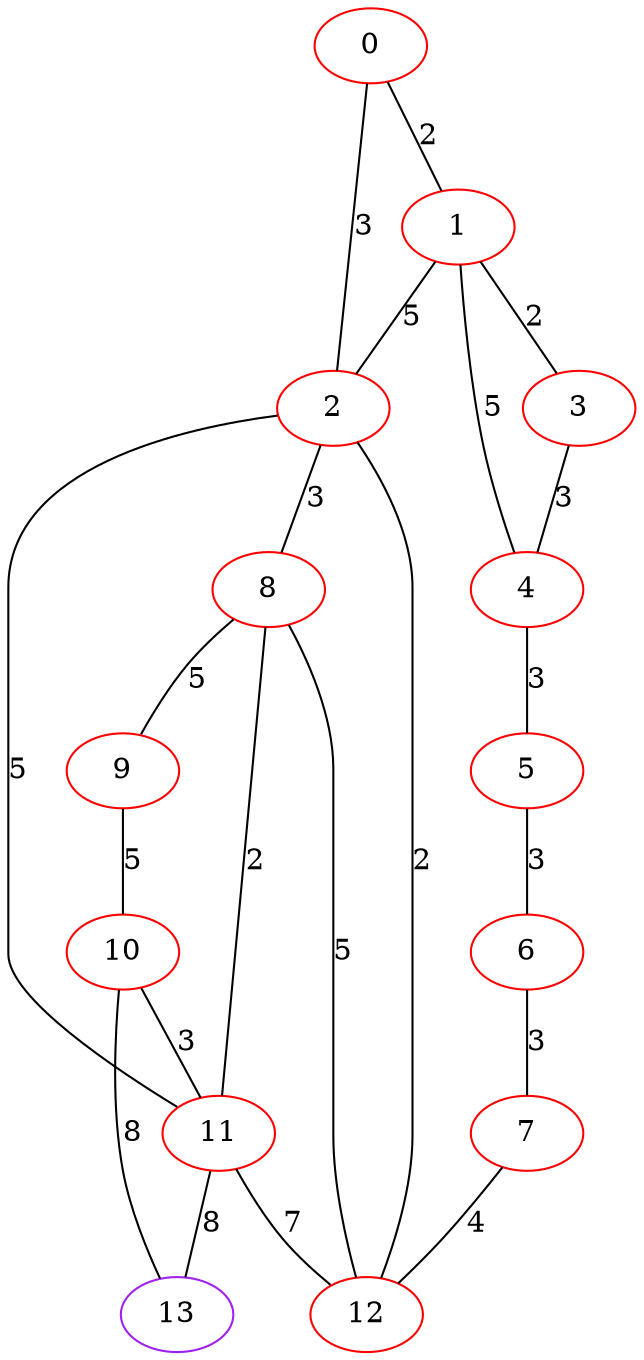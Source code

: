 graph "" {
0 [color=red, weight=1];
1 [color=red, weight=1];
2 [color=red, weight=1];
3 [color=red, weight=1];
4 [color=red, weight=1];
5 [color=red, weight=1];
6 [color=red, weight=1];
7 [color=red, weight=1];
8 [color=red, weight=1];
9 [color=red, weight=1];
10 [color=red, weight=1];
11 [color=red, weight=1];
12 [color=red, weight=1];
13 [color=purple, weight=4];
0 -- 1  [key=0, label=2];
0 -- 2  [key=0, label=3];
1 -- 2  [key=0, label=5];
1 -- 3  [key=0, label=2];
1 -- 4  [key=0, label=5];
2 -- 8  [key=0, label=3];
2 -- 11  [key=0, label=5];
2 -- 12  [key=0, label=2];
3 -- 4  [key=0, label=3];
4 -- 5  [key=0, label=3];
5 -- 6  [key=0, label=3];
6 -- 7  [key=0, label=3];
7 -- 12  [key=0, label=4];
8 -- 9  [key=0, label=5];
8 -- 11  [key=0, label=2];
8 -- 12  [key=0, label=5];
9 -- 10  [key=0, label=5];
10 -- 11  [key=0, label=3];
10 -- 13  [key=0, label=8];
11 -- 12  [key=0, label=7];
11 -- 13  [key=0, label=8];
}
